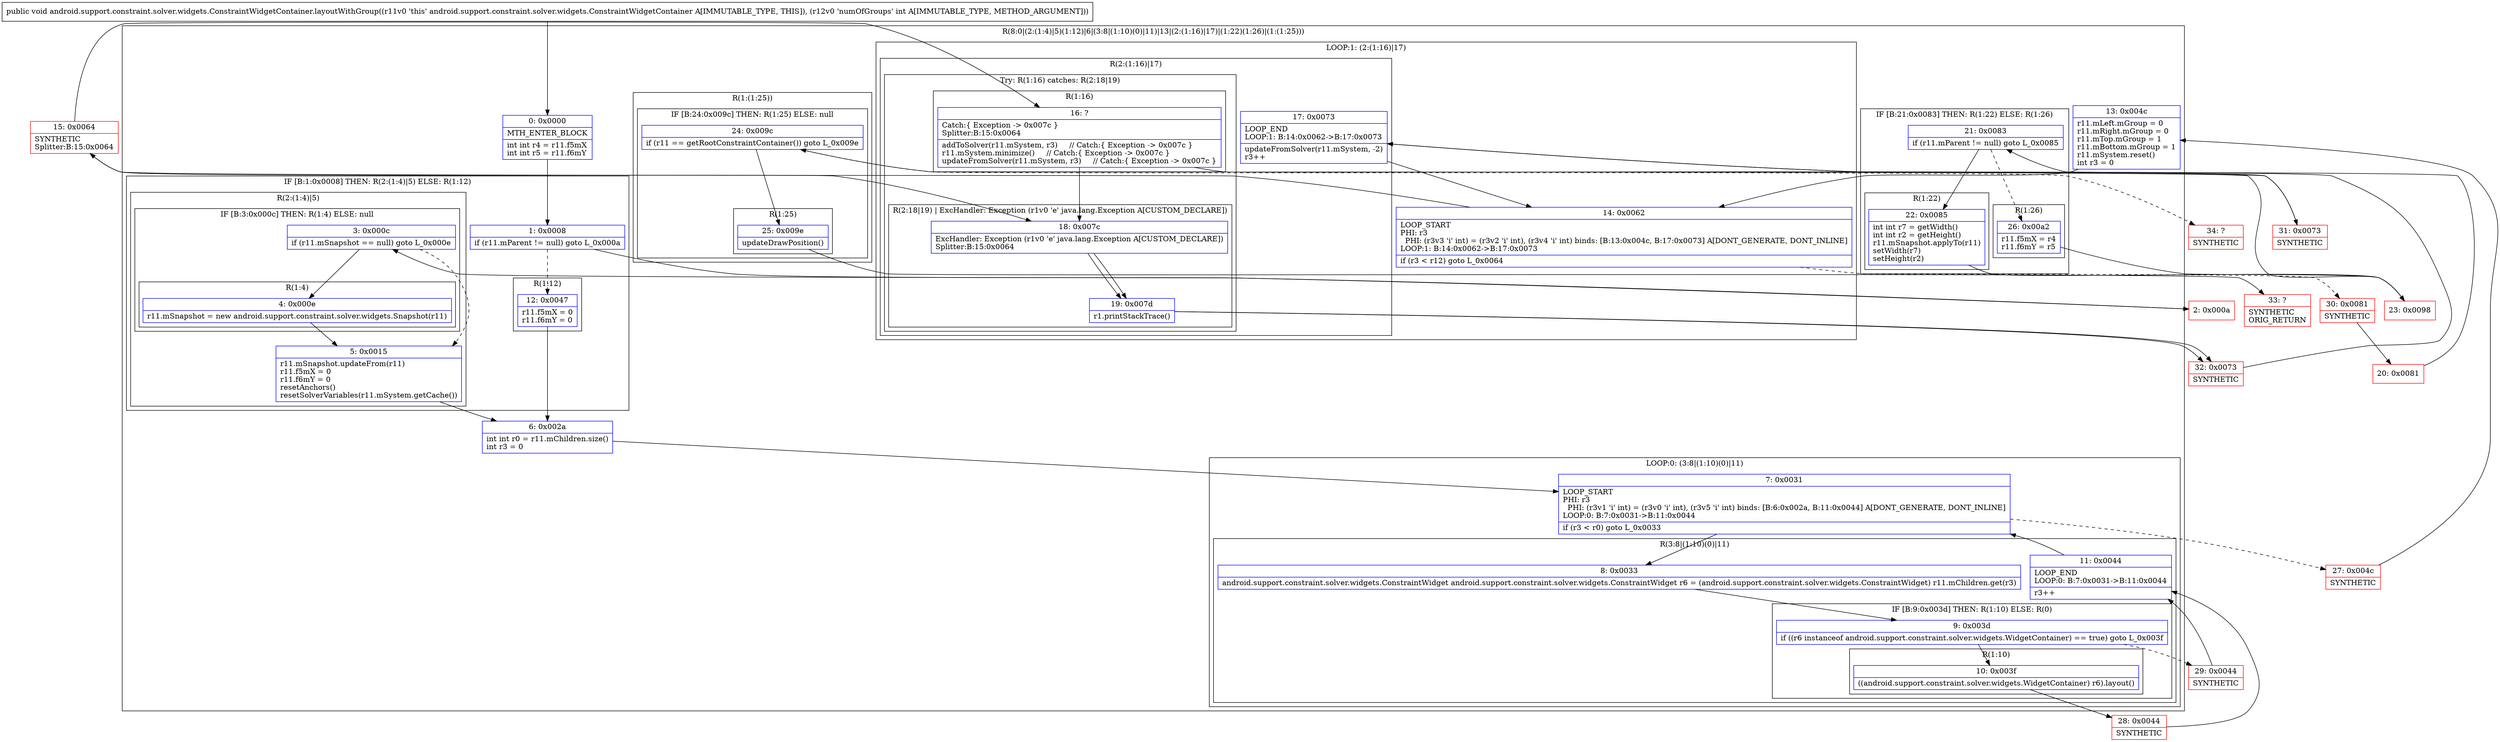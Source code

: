 digraph "CFG forandroid.support.constraint.solver.widgets.ConstraintWidgetContainer.layoutWithGroup(I)V" {
subgraph cluster_Region_1730325216 {
label = "R(8:0|(2:(1:4)|5)(1:12)|6|(3:8|(1:10)(0)|11)|13|(2:(1:16)|17)|(1:22)(1:26)|(1:(1:25)))";
node [shape=record,color=blue];
Node_0 [shape=record,label="{0\:\ 0x0000|MTH_ENTER_BLOCK\l|int int r4 = r11.f5mX\lint int r5 = r11.f6mY\l}"];
subgraph cluster_IfRegion_2006793504 {
label = "IF [B:1:0x0008] THEN: R(2:(1:4)|5) ELSE: R(1:12)";
node [shape=record,color=blue];
Node_1 [shape=record,label="{1\:\ 0x0008|if (r11.mParent != null) goto L_0x000a\l}"];
subgraph cluster_Region_297854890 {
label = "R(2:(1:4)|5)";
node [shape=record,color=blue];
subgraph cluster_IfRegion_1602326457 {
label = "IF [B:3:0x000c] THEN: R(1:4) ELSE: null";
node [shape=record,color=blue];
Node_3 [shape=record,label="{3\:\ 0x000c|if (r11.mSnapshot == null) goto L_0x000e\l}"];
subgraph cluster_Region_1031031770 {
label = "R(1:4)";
node [shape=record,color=blue];
Node_4 [shape=record,label="{4\:\ 0x000e|r11.mSnapshot = new android.support.constraint.solver.widgets.Snapshot(r11)\l}"];
}
}
Node_5 [shape=record,label="{5\:\ 0x0015|r11.mSnapshot.updateFrom(r11)\lr11.f5mX = 0\lr11.f6mY = 0\lresetAnchors()\lresetSolverVariables(r11.mSystem.getCache())\l}"];
}
subgraph cluster_Region_597558633 {
label = "R(1:12)";
node [shape=record,color=blue];
Node_12 [shape=record,label="{12\:\ 0x0047|r11.f5mX = 0\lr11.f6mY = 0\l}"];
}
}
Node_6 [shape=record,label="{6\:\ 0x002a|int int r0 = r11.mChildren.size()\lint r3 = 0\l}"];
subgraph cluster_LoopRegion_468756306 {
label = "LOOP:0: (3:8|(1:10)(0)|11)";
node [shape=record,color=blue];
Node_7 [shape=record,label="{7\:\ 0x0031|LOOP_START\lPHI: r3 \l  PHI: (r3v1 'i' int) = (r3v0 'i' int), (r3v5 'i' int) binds: [B:6:0x002a, B:11:0x0044] A[DONT_GENERATE, DONT_INLINE]\lLOOP:0: B:7:0x0031\-\>B:11:0x0044\l|if (r3 \< r0) goto L_0x0033\l}"];
subgraph cluster_Region_1427927884 {
label = "R(3:8|(1:10)(0)|11)";
node [shape=record,color=blue];
Node_8 [shape=record,label="{8\:\ 0x0033|android.support.constraint.solver.widgets.ConstraintWidget android.support.constraint.solver.widgets.ConstraintWidget r6 = (android.support.constraint.solver.widgets.ConstraintWidget) r11.mChildren.get(r3)\l}"];
subgraph cluster_IfRegion_1107197279 {
label = "IF [B:9:0x003d] THEN: R(1:10) ELSE: R(0)";
node [shape=record,color=blue];
Node_9 [shape=record,label="{9\:\ 0x003d|if ((r6 instanceof android.support.constraint.solver.widgets.WidgetContainer) == true) goto L_0x003f\l}"];
subgraph cluster_Region_660151720 {
label = "R(1:10)";
node [shape=record,color=blue];
Node_10 [shape=record,label="{10\:\ 0x003f|((android.support.constraint.solver.widgets.WidgetContainer) r6).layout()\l}"];
}
subgraph cluster_Region_896883463 {
label = "R(0)";
node [shape=record,color=blue];
}
}
Node_11 [shape=record,label="{11\:\ 0x0044|LOOP_END\lLOOP:0: B:7:0x0031\-\>B:11:0x0044\l|r3++\l}"];
}
}
Node_13 [shape=record,label="{13\:\ 0x004c|r11.mLeft.mGroup = 0\lr11.mRight.mGroup = 0\lr11.mTop.mGroup = 1\lr11.mBottom.mGroup = 1\lr11.mSystem.reset()\lint r3 = 0\l}"];
subgraph cluster_LoopRegion_664516261 {
label = "LOOP:1: (2:(1:16)|17)";
node [shape=record,color=blue];
Node_14 [shape=record,label="{14\:\ 0x0062|LOOP_START\lPHI: r3 \l  PHI: (r3v3 'i' int) = (r3v2 'i' int), (r3v4 'i' int) binds: [B:13:0x004c, B:17:0x0073] A[DONT_GENERATE, DONT_INLINE]\lLOOP:1: B:14:0x0062\-\>B:17:0x0073\l|if (r3 \< r12) goto L_0x0064\l}"];
subgraph cluster_Region_332313073 {
label = "R(2:(1:16)|17)";
node [shape=record,color=blue];
subgraph cluster_TryCatchRegion_1717237335 {
label = "Try: R(1:16) catches: R(2:18|19)";
node [shape=record,color=blue];
subgraph cluster_Region_228220653 {
label = "R(1:16)";
node [shape=record,color=blue];
Node_16 [shape=record,label="{16\:\ ?|Catch:\{ Exception \-\> 0x007c \}\lSplitter:B:15:0x0064\l|addToSolver(r11.mSystem, r3)     \/\/ Catch:\{ Exception \-\> 0x007c \}\lr11.mSystem.minimize()     \/\/ Catch:\{ Exception \-\> 0x007c \}\lupdateFromSolver(r11.mSystem, r3)     \/\/ Catch:\{ Exception \-\> 0x007c \}\l}"];
}
subgraph cluster_Region_2045725661 {
label = "R(2:18|19) | ExcHandler: Exception (r1v0 'e' java.lang.Exception A[CUSTOM_DECLARE])\l";
node [shape=record,color=blue];
Node_18 [shape=record,label="{18\:\ 0x007c|ExcHandler: Exception (r1v0 'e' java.lang.Exception A[CUSTOM_DECLARE])\lSplitter:B:15:0x0064\l}"];
Node_19 [shape=record,label="{19\:\ 0x007d|r1.printStackTrace()\l}"];
}
}
Node_17 [shape=record,label="{17\:\ 0x0073|LOOP_END\lLOOP:1: B:14:0x0062\-\>B:17:0x0073\l|updateFromSolver(r11.mSystem, \-2)\lr3++\l}"];
}
}
subgraph cluster_IfRegion_705277124 {
label = "IF [B:21:0x0083] THEN: R(1:22) ELSE: R(1:26)";
node [shape=record,color=blue];
Node_21 [shape=record,label="{21\:\ 0x0083|if (r11.mParent != null) goto L_0x0085\l}"];
subgraph cluster_Region_992659969 {
label = "R(1:22)";
node [shape=record,color=blue];
Node_22 [shape=record,label="{22\:\ 0x0085|int int r7 = getWidth()\lint int r2 = getHeight()\lr11.mSnapshot.applyTo(r11)\lsetWidth(r7)\lsetHeight(r2)\l}"];
}
subgraph cluster_Region_716425797 {
label = "R(1:26)";
node [shape=record,color=blue];
Node_26 [shape=record,label="{26\:\ 0x00a2|r11.f5mX = r4\lr11.f6mY = r5\l}"];
}
}
subgraph cluster_Region_901478369 {
label = "R(1:(1:25))";
node [shape=record,color=blue];
subgraph cluster_IfRegion_81971023 {
label = "IF [B:24:0x009c] THEN: R(1:25) ELSE: null";
node [shape=record,color=blue];
Node_24 [shape=record,label="{24\:\ 0x009c|if (r11 == getRootConstraintContainer()) goto L_0x009e\l}"];
subgraph cluster_Region_131126701 {
label = "R(1:25)";
node [shape=record,color=blue];
Node_25 [shape=record,label="{25\:\ 0x009e|updateDrawPosition()\l}"];
}
}
}
}
subgraph cluster_Region_2045725661 {
label = "R(2:18|19) | ExcHandler: Exception (r1v0 'e' java.lang.Exception A[CUSTOM_DECLARE])\l";
node [shape=record,color=blue];
Node_18 [shape=record,label="{18\:\ 0x007c|ExcHandler: Exception (r1v0 'e' java.lang.Exception A[CUSTOM_DECLARE])\lSplitter:B:15:0x0064\l}"];
Node_19 [shape=record,label="{19\:\ 0x007d|r1.printStackTrace()\l}"];
}
Node_2 [shape=record,color=red,label="{2\:\ 0x000a}"];
Node_15 [shape=record,color=red,label="{15\:\ 0x0064|SYNTHETIC\lSplitter:B:15:0x0064\l}"];
Node_20 [shape=record,color=red,label="{20\:\ 0x0081}"];
Node_23 [shape=record,color=red,label="{23\:\ 0x0098}"];
Node_27 [shape=record,color=red,label="{27\:\ 0x004c|SYNTHETIC\l}"];
Node_28 [shape=record,color=red,label="{28\:\ 0x0044|SYNTHETIC\l}"];
Node_29 [shape=record,color=red,label="{29\:\ 0x0044|SYNTHETIC\l}"];
Node_30 [shape=record,color=red,label="{30\:\ 0x0081|SYNTHETIC\l}"];
Node_31 [shape=record,color=red,label="{31\:\ 0x0073|SYNTHETIC\l}"];
Node_32 [shape=record,color=red,label="{32\:\ 0x0073|SYNTHETIC\l}"];
Node_33 [shape=record,color=red,label="{33\:\ ?|SYNTHETIC\lORIG_RETURN\l}"];
Node_34 [shape=record,color=red,label="{34\:\ ?|SYNTHETIC\l}"];
MethodNode[shape=record,label="{public void android.support.constraint.solver.widgets.ConstraintWidgetContainer.layoutWithGroup((r11v0 'this' android.support.constraint.solver.widgets.ConstraintWidgetContainer A[IMMUTABLE_TYPE, THIS]), (r12v0 'numOfGroups' int A[IMMUTABLE_TYPE, METHOD_ARGUMENT])) }"];
MethodNode -> Node_0;
Node_0 -> Node_1;
Node_1 -> Node_2;
Node_1 -> Node_12[style=dashed];
Node_3 -> Node_4;
Node_3 -> Node_5[style=dashed];
Node_4 -> Node_5;
Node_5 -> Node_6;
Node_12 -> Node_6;
Node_6 -> Node_7;
Node_7 -> Node_8;
Node_7 -> Node_27[style=dashed];
Node_8 -> Node_9;
Node_9 -> Node_10;
Node_9 -> Node_29[style=dashed];
Node_10 -> Node_28;
Node_11 -> Node_7;
Node_13 -> Node_14;
Node_14 -> Node_15;
Node_14 -> Node_30[style=dashed];
Node_16 -> Node_18;
Node_16 -> Node_31;
Node_18 -> Node_19;
Node_19 -> Node_32;
Node_17 -> Node_14;
Node_21 -> Node_22;
Node_21 -> Node_26[style=dashed];
Node_22 -> Node_23;
Node_26 -> Node_23;
Node_24 -> Node_25;
Node_24 -> Node_34[style=dashed];
Node_25 -> Node_33;
Node_18 -> Node_19;
Node_19 -> Node_32;
Node_2 -> Node_3;
Node_15 -> Node_16;
Node_15 -> Node_18;
Node_20 -> Node_21;
Node_23 -> Node_24;
Node_27 -> Node_13;
Node_28 -> Node_11;
Node_29 -> Node_11;
Node_30 -> Node_20;
Node_31 -> Node_17;
Node_32 -> Node_17;
}

